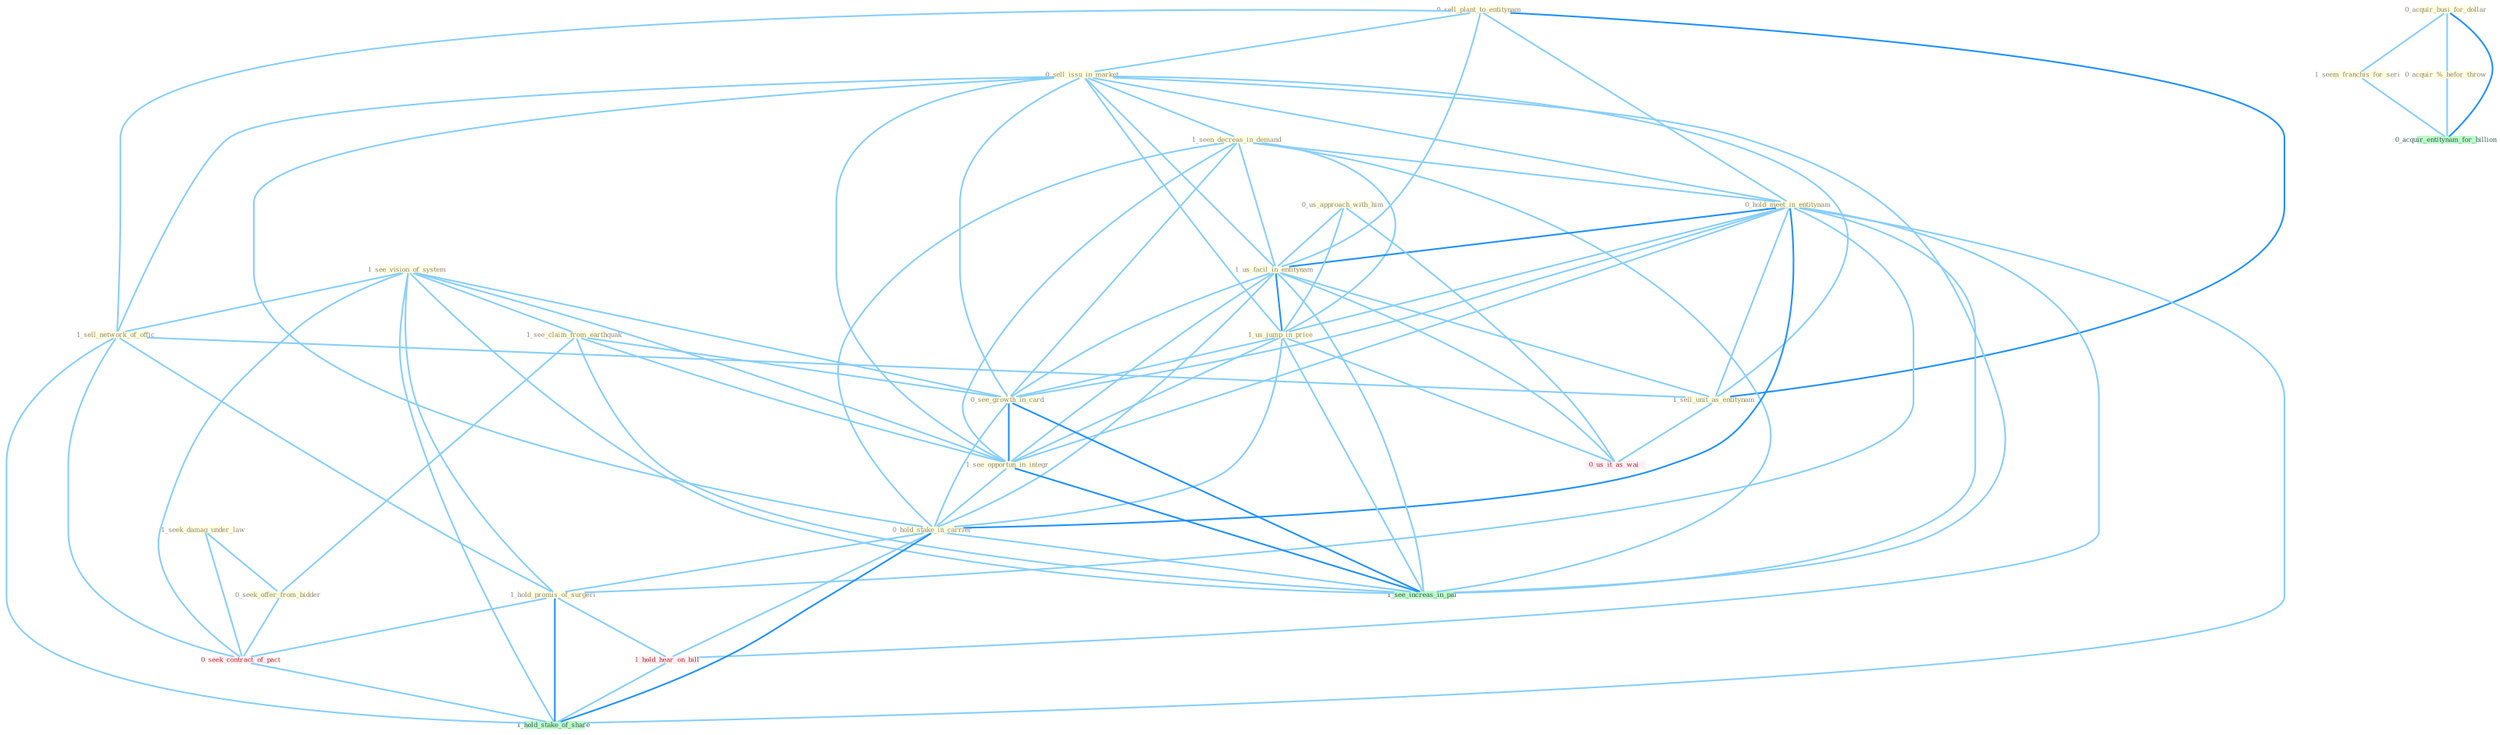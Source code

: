 Graph G{ 
    node
    [shape=polygon,style=filled,width=.5,height=.06,color="#BDFCC9",fixedsize=true,fontsize=4,
    fontcolor="#2f4f4f"];
    {node
    [color="#ffffe0", fontcolor="#8b7d6b"] "0_sell_plant_to_entitynam " "1_see_vision_of_system " "0_sell_issu_in_market " "1_seek_damag_under_law " "1_seen_decreas_in_demand " "0_hold_meet_in_entitynam " "0_acquir_busi_for_dollar " "1_see_claim_from_earthquak " "1_seem_franchis_for_seri " "0_us_approach_with_him " "1_us_facil_in_entitynam " "1_us_jump_in_price " "0_acquir_%_befor_throw " "0_see_growth_in_card " "1_see_opportun_in_integr " "0_seek_offer_from_bidder " "1_sell_network_of_offic " "0_hold_stake_in_carrier " "1_sell_unit_as_entitynam " "1_hold_promis_of_surgeri "}
{node [color="#fff0f5", fontcolor="#b22222"] "0_seek_contract_of_pact " "0_us_it_as_wai " "1_hold_hear_on_bill "}
edge [color="#B0E2FF"];

	"0_sell_plant_to_entitynam " -- "0_sell_issu_in_market " [w="1", color="#87cefa" ];
	"0_sell_plant_to_entitynam " -- "0_hold_meet_in_entitynam " [w="1", color="#87cefa" ];
	"0_sell_plant_to_entitynam " -- "1_us_facil_in_entitynam " [w="1", color="#87cefa" ];
	"0_sell_plant_to_entitynam " -- "1_sell_network_of_offic " [w="1", color="#87cefa" ];
	"0_sell_plant_to_entitynam " -- "1_sell_unit_as_entitynam " [w="2", color="#1e90ff" , len=0.8];
	"1_see_vision_of_system " -- "1_see_claim_from_earthquak " [w="1", color="#87cefa" ];
	"1_see_vision_of_system " -- "0_see_growth_in_card " [w="1", color="#87cefa" ];
	"1_see_vision_of_system " -- "1_see_opportun_in_integr " [w="1", color="#87cefa" ];
	"1_see_vision_of_system " -- "1_sell_network_of_offic " [w="1", color="#87cefa" ];
	"1_see_vision_of_system " -- "1_hold_promis_of_surgeri " [w="1", color="#87cefa" ];
	"1_see_vision_of_system " -- "0_seek_contract_of_pact " [w="1", color="#87cefa" ];
	"1_see_vision_of_system " -- "1_see_increas_in_pai " [w="1", color="#87cefa" ];
	"1_see_vision_of_system " -- "1_hold_stake_of_share " [w="1", color="#87cefa" ];
	"0_sell_issu_in_market " -- "1_seen_decreas_in_demand " [w="1", color="#87cefa" ];
	"0_sell_issu_in_market " -- "0_hold_meet_in_entitynam " [w="1", color="#87cefa" ];
	"0_sell_issu_in_market " -- "1_us_facil_in_entitynam " [w="1", color="#87cefa" ];
	"0_sell_issu_in_market " -- "1_us_jump_in_price " [w="1", color="#87cefa" ];
	"0_sell_issu_in_market " -- "0_see_growth_in_card " [w="1", color="#87cefa" ];
	"0_sell_issu_in_market " -- "1_see_opportun_in_integr " [w="1", color="#87cefa" ];
	"0_sell_issu_in_market " -- "1_sell_network_of_offic " [w="1", color="#87cefa" ];
	"0_sell_issu_in_market " -- "0_hold_stake_in_carrier " [w="1", color="#87cefa" ];
	"0_sell_issu_in_market " -- "1_sell_unit_as_entitynam " [w="1", color="#87cefa" ];
	"0_sell_issu_in_market " -- "1_see_increas_in_pai " [w="1", color="#87cefa" ];
	"1_seek_damag_under_law " -- "0_seek_offer_from_bidder " [w="1", color="#87cefa" ];
	"1_seek_damag_under_law " -- "0_seek_contract_of_pact " [w="1", color="#87cefa" ];
	"1_seen_decreas_in_demand " -- "0_hold_meet_in_entitynam " [w="1", color="#87cefa" ];
	"1_seen_decreas_in_demand " -- "1_us_facil_in_entitynam " [w="1", color="#87cefa" ];
	"1_seen_decreas_in_demand " -- "1_us_jump_in_price " [w="1", color="#87cefa" ];
	"1_seen_decreas_in_demand " -- "0_see_growth_in_card " [w="1", color="#87cefa" ];
	"1_seen_decreas_in_demand " -- "1_see_opportun_in_integr " [w="1", color="#87cefa" ];
	"1_seen_decreas_in_demand " -- "0_hold_stake_in_carrier " [w="1", color="#87cefa" ];
	"1_seen_decreas_in_demand " -- "1_see_increas_in_pai " [w="1", color="#87cefa" ];
	"0_hold_meet_in_entitynam " -- "1_us_facil_in_entitynam " [w="2", color="#1e90ff" , len=0.8];
	"0_hold_meet_in_entitynam " -- "1_us_jump_in_price " [w="1", color="#87cefa" ];
	"0_hold_meet_in_entitynam " -- "0_see_growth_in_card " [w="1", color="#87cefa" ];
	"0_hold_meet_in_entitynam " -- "1_see_opportun_in_integr " [w="1", color="#87cefa" ];
	"0_hold_meet_in_entitynam " -- "0_hold_stake_in_carrier " [w="2", color="#1e90ff" , len=0.8];
	"0_hold_meet_in_entitynam " -- "1_sell_unit_as_entitynam " [w="1", color="#87cefa" ];
	"0_hold_meet_in_entitynam " -- "1_hold_promis_of_surgeri " [w="1", color="#87cefa" ];
	"0_hold_meet_in_entitynam " -- "1_see_increas_in_pai " [w="1", color="#87cefa" ];
	"0_hold_meet_in_entitynam " -- "1_hold_hear_on_bill " [w="1", color="#87cefa" ];
	"0_hold_meet_in_entitynam " -- "1_hold_stake_of_share " [w="1", color="#87cefa" ];
	"0_acquir_busi_for_dollar " -- "1_seem_franchis_for_seri " [w="1", color="#87cefa" ];
	"0_acquir_busi_for_dollar " -- "0_acquir_%_befor_throw " [w="1", color="#87cefa" ];
	"0_acquir_busi_for_dollar " -- "0_acquir_entitynam_for_billion " [w="2", color="#1e90ff" , len=0.8];
	"1_see_claim_from_earthquak " -- "0_see_growth_in_card " [w="1", color="#87cefa" ];
	"1_see_claim_from_earthquak " -- "1_see_opportun_in_integr " [w="1", color="#87cefa" ];
	"1_see_claim_from_earthquak " -- "0_seek_offer_from_bidder " [w="1", color="#87cefa" ];
	"1_see_claim_from_earthquak " -- "1_see_increas_in_pai " [w="1", color="#87cefa" ];
	"1_seem_franchis_for_seri " -- "0_acquir_entitynam_for_billion " [w="1", color="#87cefa" ];
	"0_us_approach_with_him " -- "1_us_facil_in_entitynam " [w="1", color="#87cefa" ];
	"0_us_approach_with_him " -- "1_us_jump_in_price " [w="1", color="#87cefa" ];
	"0_us_approach_with_him " -- "0_us_it_as_wai " [w="1", color="#87cefa" ];
	"1_us_facil_in_entitynam " -- "1_us_jump_in_price " [w="2", color="#1e90ff" , len=0.8];
	"1_us_facil_in_entitynam " -- "0_see_growth_in_card " [w="1", color="#87cefa" ];
	"1_us_facil_in_entitynam " -- "1_see_opportun_in_integr " [w="1", color="#87cefa" ];
	"1_us_facil_in_entitynam " -- "0_hold_stake_in_carrier " [w="1", color="#87cefa" ];
	"1_us_facil_in_entitynam " -- "1_sell_unit_as_entitynam " [w="1", color="#87cefa" ];
	"1_us_facil_in_entitynam " -- "0_us_it_as_wai " [w="1", color="#87cefa" ];
	"1_us_facil_in_entitynam " -- "1_see_increas_in_pai " [w="1", color="#87cefa" ];
	"1_us_jump_in_price " -- "0_see_growth_in_card " [w="1", color="#87cefa" ];
	"1_us_jump_in_price " -- "1_see_opportun_in_integr " [w="1", color="#87cefa" ];
	"1_us_jump_in_price " -- "0_hold_stake_in_carrier " [w="1", color="#87cefa" ];
	"1_us_jump_in_price " -- "0_us_it_as_wai " [w="1", color="#87cefa" ];
	"1_us_jump_in_price " -- "1_see_increas_in_pai " [w="1", color="#87cefa" ];
	"0_acquir_%_befor_throw " -- "0_acquir_entitynam_for_billion " [w="1", color="#87cefa" ];
	"0_see_growth_in_card " -- "1_see_opportun_in_integr " [w="2", color="#1e90ff" , len=0.8];
	"0_see_growth_in_card " -- "0_hold_stake_in_carrier " [w="1", color="#87cefa" ];
	"0_see_growth_in_card " -- "1_see_increas_in_pai " [w="2", color="#1e90ff" , len=0.8];
	"1_see_opportun_in_integr " -- "0_hold_stake_in_carrier " [w="1", color="#87cefa" ];
	"1_see_opportun_in_integr " -- "1_see_increas_in_pai " [w="2", color="#1e90ff" , len=0.8];
	"0_seek_offer_from_bidder " -- "0_seek_contract_of_pact " [w="1", color="#87cefa" ];
	"1_sell_network_of_offic " -- "1_sell_unit_as_entitynam " [w="1", color="#87cefa" ];
	"1_sell_network_of_offic " -- "1_hold_promis_of_surgeri " [w="1", color="#87cefa" ];
	"1_sell_network_of_offic " -- "0_seek_contract_of_pact " [w="1", color="#87cefa" ];
	"1_sell_network_of_offic " -- "1_hold_stake_of_share " [w="1", color="#87cefa" ];
	"0_hold_stake_in_carrier " -- "1_hold_promis_of_surgeri " [w="1", color="#87cefa" ];
	"0_hold_stake_in_carrier " -- "1_see_increas_in_pai " [w="1", color="#87cefa" ];
	"0_hold_stake_in_carrier " -- "1_hold_hear_on_bill " [w="1", color="#87cefa" ];
	"0_hold_stake_in_carrier " -- "1_hold_stake_of_share " [w="2", color="#1e90ff" , len=0.8];
	"1_sell_unit_as_entitynam " -- "0_us_it_as_wai " [w="1", color="#87cefa" ];
	"1_hold_promis_of_surgeri " -- "0_seek_contract_of_pact " [w="1", color="#87cefa" ];
	"1_hold_promis_of_surgeri " -- "1_hold_hear_on_bill " [w="1", color="#87cefa" ];
	"1_hold_promis_of_surgeri " -- "1_hold_stake_of_share " [w="2", color="#1e90ff" , len=0.8];
	"0_seek_contract_of_pact " -- "1_hold_stake_of_share " [w="1", color="#87cefa" ];
	"1_hold_hear_on_bill " -- "1_hold_stake_of_share " [w="1", color="#87cefa" ];
}